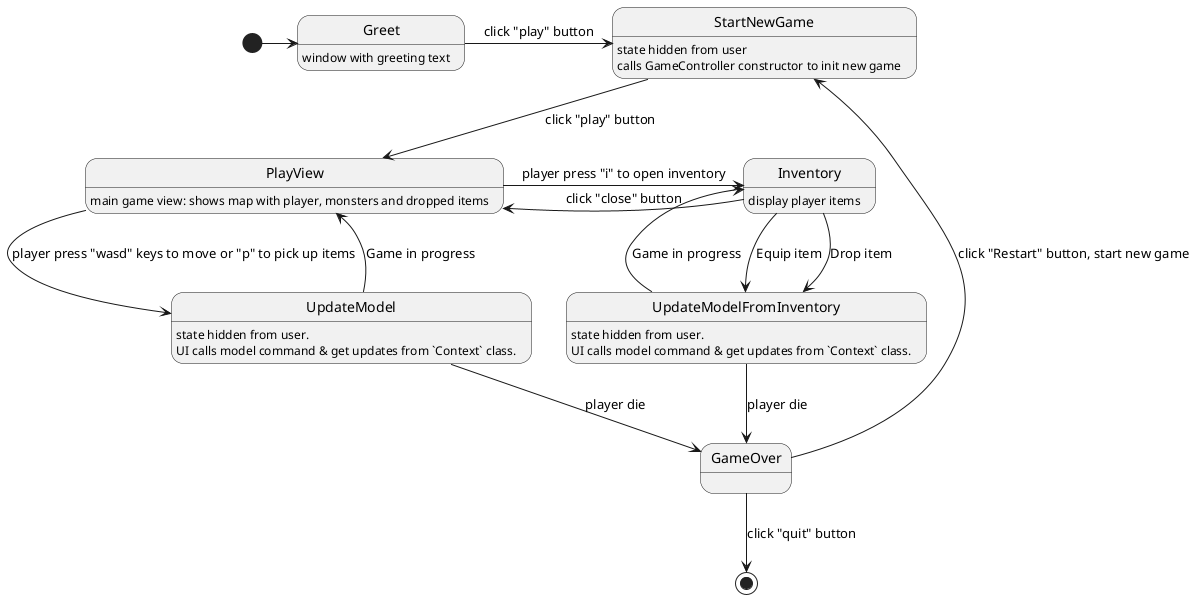 @startuml

[*] -> Greet
Greet : window with greeting text
Greet -> StartNewGame : click "play" button
StartNewGame: state hidden from user
StartNewGame: calls GameController constructor to init new game
StartNewGame --> PlayView : click "play" button

PlayView --> UpdateModel : player press "wasd" keys to move or "p" to pick up items
PlayView : main game view: shows map with player, monsters and dropped items
PlayView -> Inventory: player press "i" to open inventory

UpdateModel: state hidden from user.
UpdateModel: UI calls model command & get updates from `Context` class.
UpdateModel --> PlayView : Game in progress
UpdateModel --> GameOver : player die

Inventory: display player items
Inventory -> PlayView: click "close" button

Inventory --> UpdateModelFromInventory : Equip item
Inventory --> UpdateModelFromInventory: Drop item
UpdateModelFromInventory: state hidden from user.
UpdateModelFromInventory: UI calls model command & get updates from `Context` class.

UpdateModelFromInventory --> Inventory: Game in progress
UpdateModelFromInventory --> GameOver: player die
GameOver --> [*]: click "quit" button
GameOver -up-> StartNewGame: click "Restart" button, start new game

@enduml
